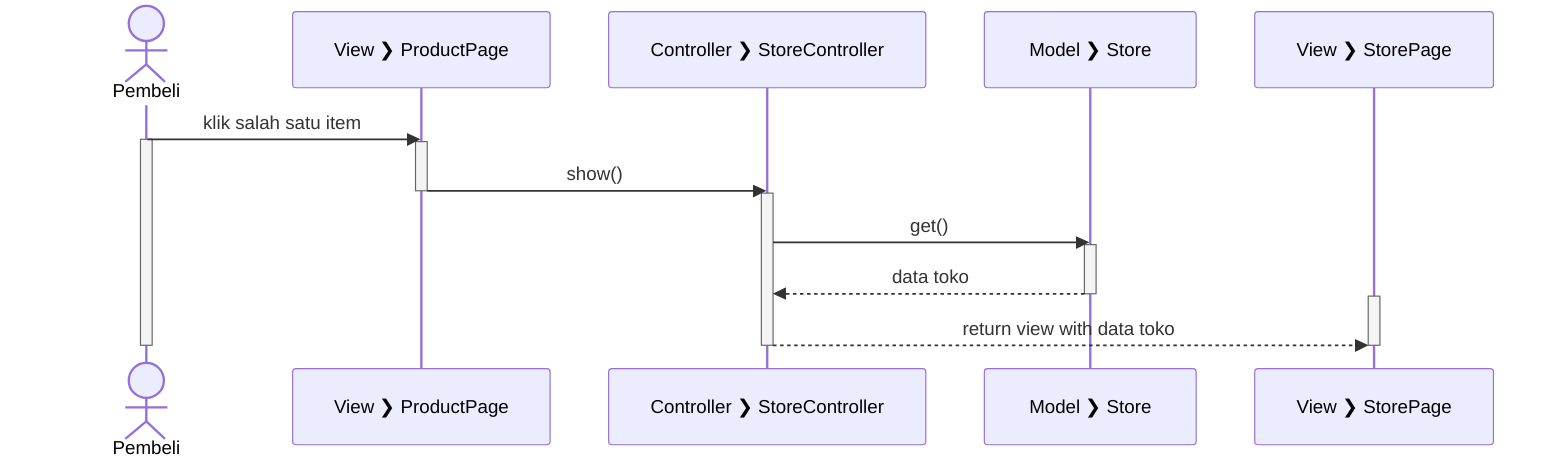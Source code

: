 sequenceDiagram
  actor Pembeli
  participant V_P as View #10095; ProductPage
  participant C_S as Controller #10095; StoreController
  participant M_S as Model #10095; Store
  participant V_S as View #10095; StorePage

  Pembeli->>V_P: klik salah satu item

  activate Pembeli
  activate V_P

  V_P->>C_S: show()

  deactivate V_P
  activate C_S

  C_S->>M_S: get()

  activate M_S

  M_S-->>C_S: data toko

  deactivate M_S

  activate V_S

  C_S-->>V_S: return view with data toko

  deactivate C_S
  deactivate V_S
  deactivate Pembeli